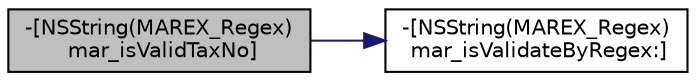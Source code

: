 digraph "-[NSString(MAREX_Regex) mar_isValidTaxNo]"
{
  edge [fontname="Helvetica",fontsize="10",labelfontname="Helvetica",labelfontsize="10"];
  node [fontname="Helvetica",fontsize="10",shape=record];
  rankdir="LR";
  Node39 [label="-[NSString(MAREX_Regex)\l mar_isValidTaxNo]",height=0.2,width=0.4,color="black", fillcolor="grey75", style="filled", fontcolor="black"];
  Node39 -> Node40 [color="midnightblue",fontsize="10",style="solid"];
  Node40 [label="-[NSString(MAREX_Regex)\l mar_isValidateByRegex:]",height=0.2,width=0.4,color="black", fillcolor="white", style="filled",URL="$category_n_s_string_07_m_a_r_e_x___regex_08.html#ab0be1de32ee3675c594bd556451a6a61"];
}

